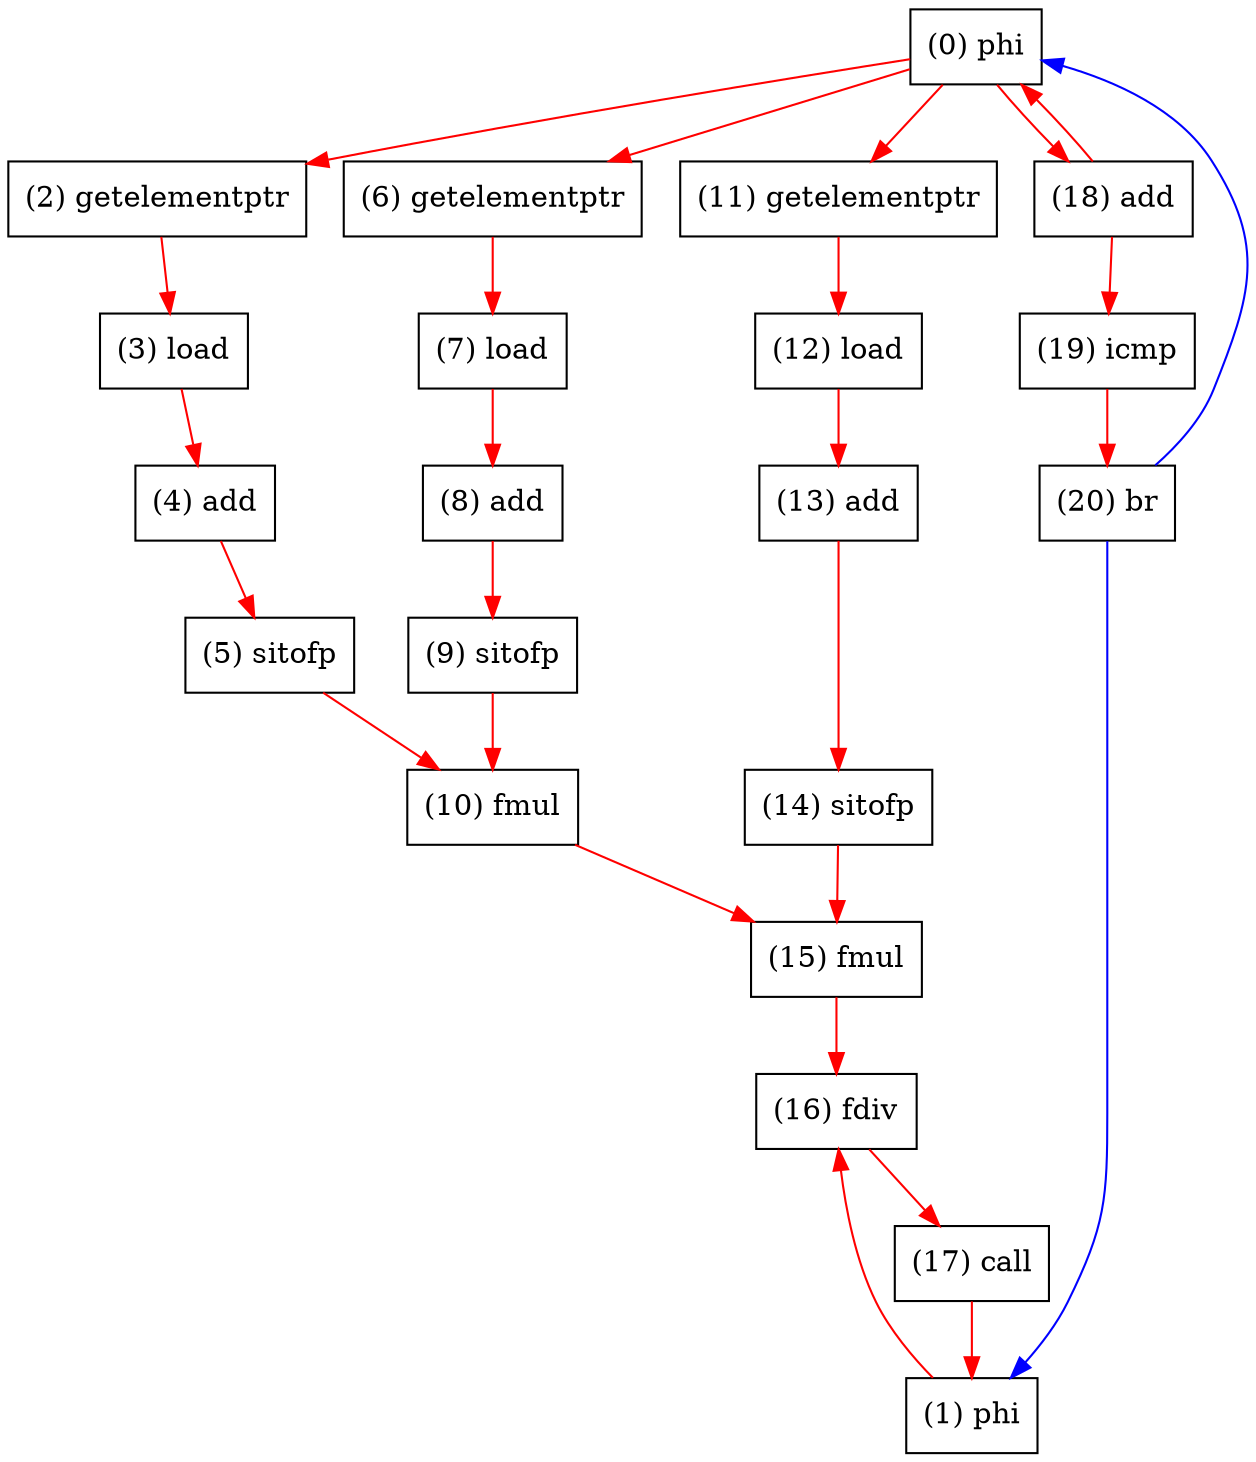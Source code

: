 digraph "DFG for'kernel' function" {
	Node0phi[shape=record, label="(0) phi"];
	Node1phi[shape=record, label="(1) phi"];
	Node2getelementptr[shape=record, label="(2) getelementptr"];
	Node3load[shape=record, label="(3) load"];
	Node4add[shape=record, label="(4) add"];
	Node5sitofp[shape=record, label="(5) sitofp"];
	Node6getelementptr[shape=record, label="(6) getelementptr"];
	Node7load[shape=record, label="(7) load"];
	Node8add[shape=record, label="(8) add"];
	Node9sitofp[shape=record, label="(9) sitofp"];
	Node10fmul[shape=record, label="(10) fmul"];
	Node11getelementptr[shape=record, label="(11) getelementptr"];
	Node12load[shape=record, label="(12) load"];
	Node13add[shape=record, label="(13) add"];
	Node14sitofp[shape=record, label="(14) sitofp"];
	Node15fmul[shape=record, label="(15) fmul"];
	Node16fdiv[shape=record, label="(16) fdiv"];
	Node17call[shape=record, label="(17) call"];
	Node18add[shape=record, label="(18) add"];
	Node19icmp[shape=record, label="(19) icmp"];
	Node20br[shape=record, label="(20) br"];
edge [color=blue]
	Node20br -> Node0phi
	Node20br -> Node1phi
edge [color=red]
	Node18add -> Node0phi
	Node17call -> Node1phi
	Node0phi -> Node2getelementptr
	Node2getelementptr -> Node3load
	Node3load -> Node4add
	Node4add -> Node5sitofp
	Node0phi -> Node6getelementptr
	Node6getelementptr -> Node7load
	Node7load -> Node8add
	Node8add -> Node9sitofp
	Node5sitofp -> Node10fmul
	Node9sitofp -> Node10fmul
	Node0phi -> Node11getelementptr
	Node11getelementptr -> Node12load
	Node12load -> Node13add
	Node13add -> Node14sitofp
	Node10fmul -> Node15fmul
	Node14sitofp -> Node15fmul
	Node1phi -> Node16fdiv
	Node15fmul -> Node16fdiv
	Node16fdiv -> Node17call
	Node0phi -> Node18add
	Node18add -> Node19icmp
	Node19icmp -> Node20br
}
